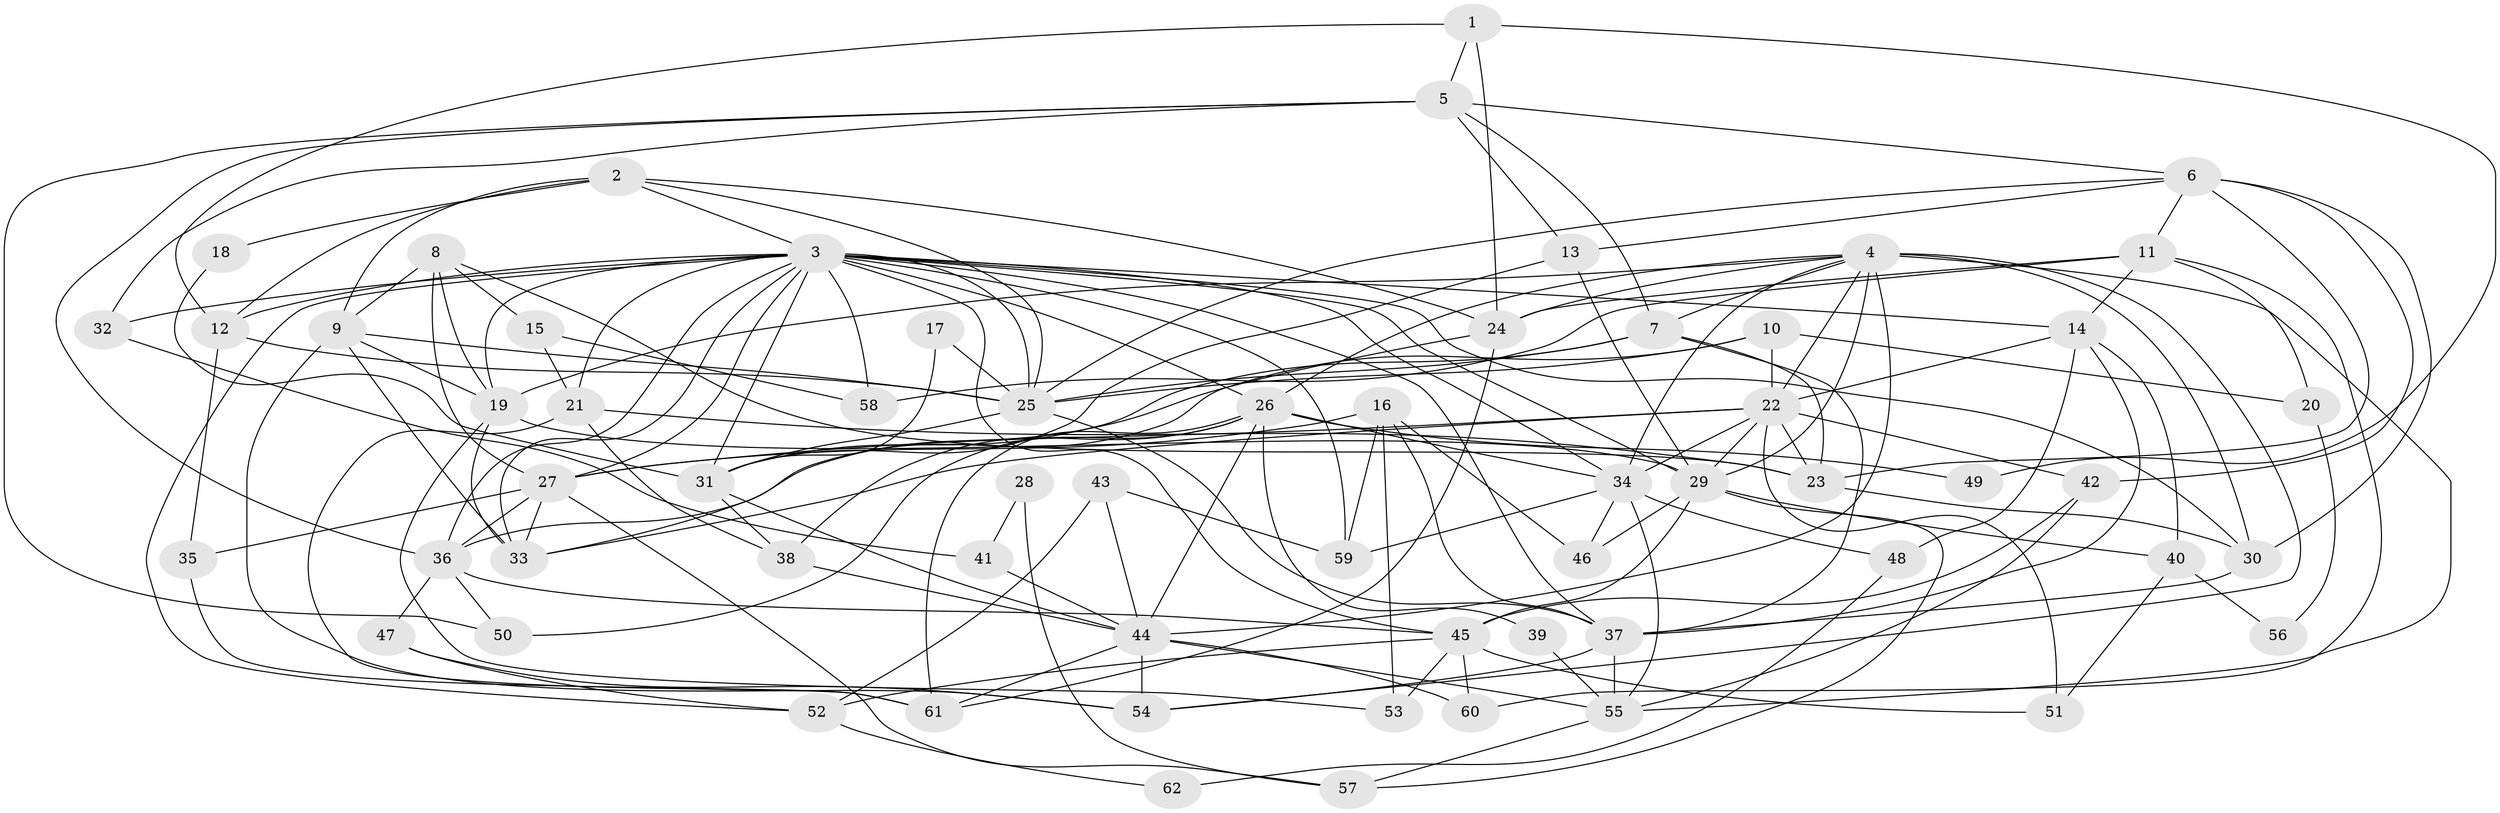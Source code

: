 // original degree distribution, {4: 0.25, 3: 0.31451612903225806, 7: 0.04032258064516129, 6: 0.08870967741935484, 5: 0.14516129032258066, 2: 0.12903225806451613, 8: 0.03225806451612903}
// Generated by graph-tools (version 1.1) at 2025/36/03/09/25 02:36:23]
// undirected, 62 vertices, 165 edges
graph export_dot {
graph [start="1"]
  node [color=gray90,style=filled];
  1;
  2;
  3;
  4;
  5;
  6;
  7;
  8;
  9;
  10;
  11;
  12;
  13;
  14;
  15;
  16;
  17;
  18;
  19;
  20;
  21;
  22;
  23;
  24;
  25;
  26;
  27;
  28;
  29;
  30;
  31;
  32;
  33;
  34;
  35;
  36;
  37;
  38;
  39;
  40;
  41;
  42;
  43;
  44;
  45;
  46;
  47;
  48;
  49;
  50;
  51;
  52;
  53;
  54;
  55;
  56;
  57;
  58;
  59;
  60;
  61;
  62;
  1 -- 5 [weight=1.0];
  1 -- 12 [weight=1.0];
  1 -- 24 [weight=1.0];
  1 -- 49 [weight=1.0];
  2 -- 3 [weight=1.0];
  2 -- 9 [weight=1.0];
  2 -- 12 [weight=1.0];
  2 -- 18 [weight=1.0];
  2 -- 24 [weight=1.0];
  2 -- 25 [weight=1.0];
  3 -- 12 [weight=1.0];
  3 -- 14 [weight=1.0];
  3 -- 19 [weight=1.0];
  3 -- 21 [weight=1.0];
  3 -- 25 [weight=2.0];
  3 -- 26 [weight=1.0];
  3 -- 27 [weight=1.0];
  3 -- 29 [weight=1.0];
  3 -- 30 [weight=1.0];
  3 -- 31 [weight=2.0];
  3 -- 32 [weight=1.0];
  3 -- 33 [weight=1.0];
  3 -- 34 [weight=1.0];
  3 -- 36 [weight=1.0];
  3 -- 37 [weight=1.0];
  3 -- 45 [weight=1.0];
  3 -- 52 [weight=1.0];
  3 -- 58 [weight=1.0];
  3 -- 59 [weight=1.0];
  4 -- 7 [weight=1.0];
  4 -- 19 [weight=1.0];
  4 -- 22 [weight=1.0];
  4 -- 24 [weight=1.0];
  4 -- 26 [weight=1.0];
  4 -- 29 [weight=3.0];
  4 -- 30 [weight=2.0];
  4 -- 34 [weight=1.0];
  4 -- 44 [weight=1.0];
  4 -- 54 [weight=1.0];
  4 -- 55 [weight=1.0];
  5 -- 6 [weight=1.0];
  5 -- 7 [weight=2.0];
  5 -- 13 [weight=1.0];
  5 -- 32 [weight=1.0];
  5 -- 36 [weight=1.0];
  5 -- 50 [weight=1.0];
  6 -- 11 [weight=1.0];
  6 -- 13 [weight=1.0];
  6 -- 23 [weight=1.0];
  6 -- 25 [weight=1.0];
  6 -- 30 [weight=2.0];
  6 -- 42 [weight=1.0];
  7 -- 23 [weight=1.0];
  7 -- 25 [weight=1.0];
  7 -- 31 [weight=1.0];
  7 -- 37 [weight=1.0];
  8 -- 9 [weight=1.0];
  8 -- 15 [weight=1.0];
  8 -- 19 [weight=1.0];
  8 -- 23 [weight=1.0];
  8 -- 27 [weight=1.0];
  9 -- 19 [weight=1.0];
  9 -- 25 [weight=1.0];
  9 -- 33 [weight=1.0];
  9 -- 54 [weight=1.0];
  10 -- 20 [weight=1.0];
  10 -- 22 [weight=1.0];
  10 -- 25 [weight=1.0];
  10 -- 36 [weight=1.0];
  11 -- 14 [weight=1.0];
  11 -- 20 [weight=1.0];
  11 -- 24 [weight=1.0];
  11 -- 58 [weight=1.0];
  11 -- 60 [weight=1.0];
  12 -- 25 [weight=1.0];
  12 -- 35 [weight=1.0];
  13 -- 29 [weight=1.0];
  13 -- 31 [weight=1.0];
  14 -- 22 [weight=1.0];
  14 -- 37 [weight=1.0];
  14 -- 40 [weight=1.0];
  14 -- 48 [weight=1.0];
  15 -- 21 [weight=1.0];
  15 -- 58 [weight=1.0];
  16 -- 27 [weight=1.0];
  16 -- 37 [weight=1.0];
  16 -- 46 [weight=1.0];
  16 -- 53 [weight=1.0];
  16 -- 59 [weight=1.0];
  17 -- 25 [weight=1.0];
  17 -- 31 [weight=1.0];
  18 -- 31 [weight=1.0];
  19 -- 29 [weight=3.0];
  19 -- 33 [weight=2.0];
  19 -- 53 [weight=1.0];
  20 -- 56 [weight=1.0];
  21 -- 23 [weight=1.0];
  21 -- 38 [weight=1.0];
  21 -- 61 [weight=1.0];
  22 -- 23 [weight=2.0];
  22 -- 27 [weight=1.0];
  22 -- 29 [weight=1.0];
  22 -- 33 [weight=1.0];
  22 -- 34 [weight=1.0];
  22 -- 42 [weight=1.0];
  22 -- 51 [weight=1.0];
  23 -- 30 [weight=1.0];
  24 -- 33 [weight=1.0];
  24 -- 61 [weight=1.0];
  25 -- 31 [weight=1.0];
  25 -- 37 [weight=1.0];
  26 -- 34 [weight=1.0];
  26 -- 38 [weight=1.0];
  26 -- 39 [weight=1.0];
  26 -- 44 [weight=1.0];
  26 -- 49 [weight=1.0];
  26 -- 50 [weight=1.0];
  26 -- 61 [weight=1.0];
  27 -- 33 [weight=1.0];
  27 -- 35 [weight=1.0];
  27 -- 36 [weight=1.0];
  27 -- 57 [weight=1.0];
  28 -- 41 [weight=1.0];
  28 -- 57 [weight=1.0];
  29 -- 40 [weight=1.0];
  29 -- 45 [weight=1.0];
  29 -- 46 [weight=1.0];
  29 -- 57 [weight=1.0];
  30 -- 37 [weight=1.0];
  31 -- 38 [weight=1.0];
  31 -- 44 [weight=1.0];
  32 -- 41 [weight=1.0];
  34 -- 46 [weight=1.0];
  34 -- 48 [weight=1.0];
  34 -- 55 [weight=1.0];
  34 -- 59 [weight=1.0];
  35 -- 61 [weight=1.0];
  36 -- 45 [weight=1.0];
  36 -- 47 [weight=1.0];
  36 -- 50 [weight=1.0];
  37 -- 54 [weight=1.0];
  37 -- 55 [weight=1.0];
  38 -- 44 [weight=1.0];
  39 -- 55 [weight=1.0];
  40 -- 51 [weight=1.0];
  40 -- 56 [weight=1.0];
  41 -- 44 [weight=1.0];
  42 -- 45 [weight=1.0];
  42 -- 55 [weight=1.0];
  43 -- 44 [weight=1.0];
  43 -- 52 [weight=1.0];
  43 -- 59 [weight=1.0];
  44 -- 54 [weight=1.0];
  44 -- 55 [weight=1.0];
  44 -- 60 [weight=1.0];
  44 -- 61 [weight=1.0];
  45 -- 51 [weight=1.0];
  45 -- 52 [weight=1.0];
  45 -- 53 [weight=1.0];
  45 -- 60 [weight=1.0];
  47 -- 52 [weight=1.0];
  47 -- 54 [weight=1.0];
  48 -- 62 [weight=1.0];
  52 -- 62 [weight=1.0];
  55 -- 57 [weight=1.0];
}
